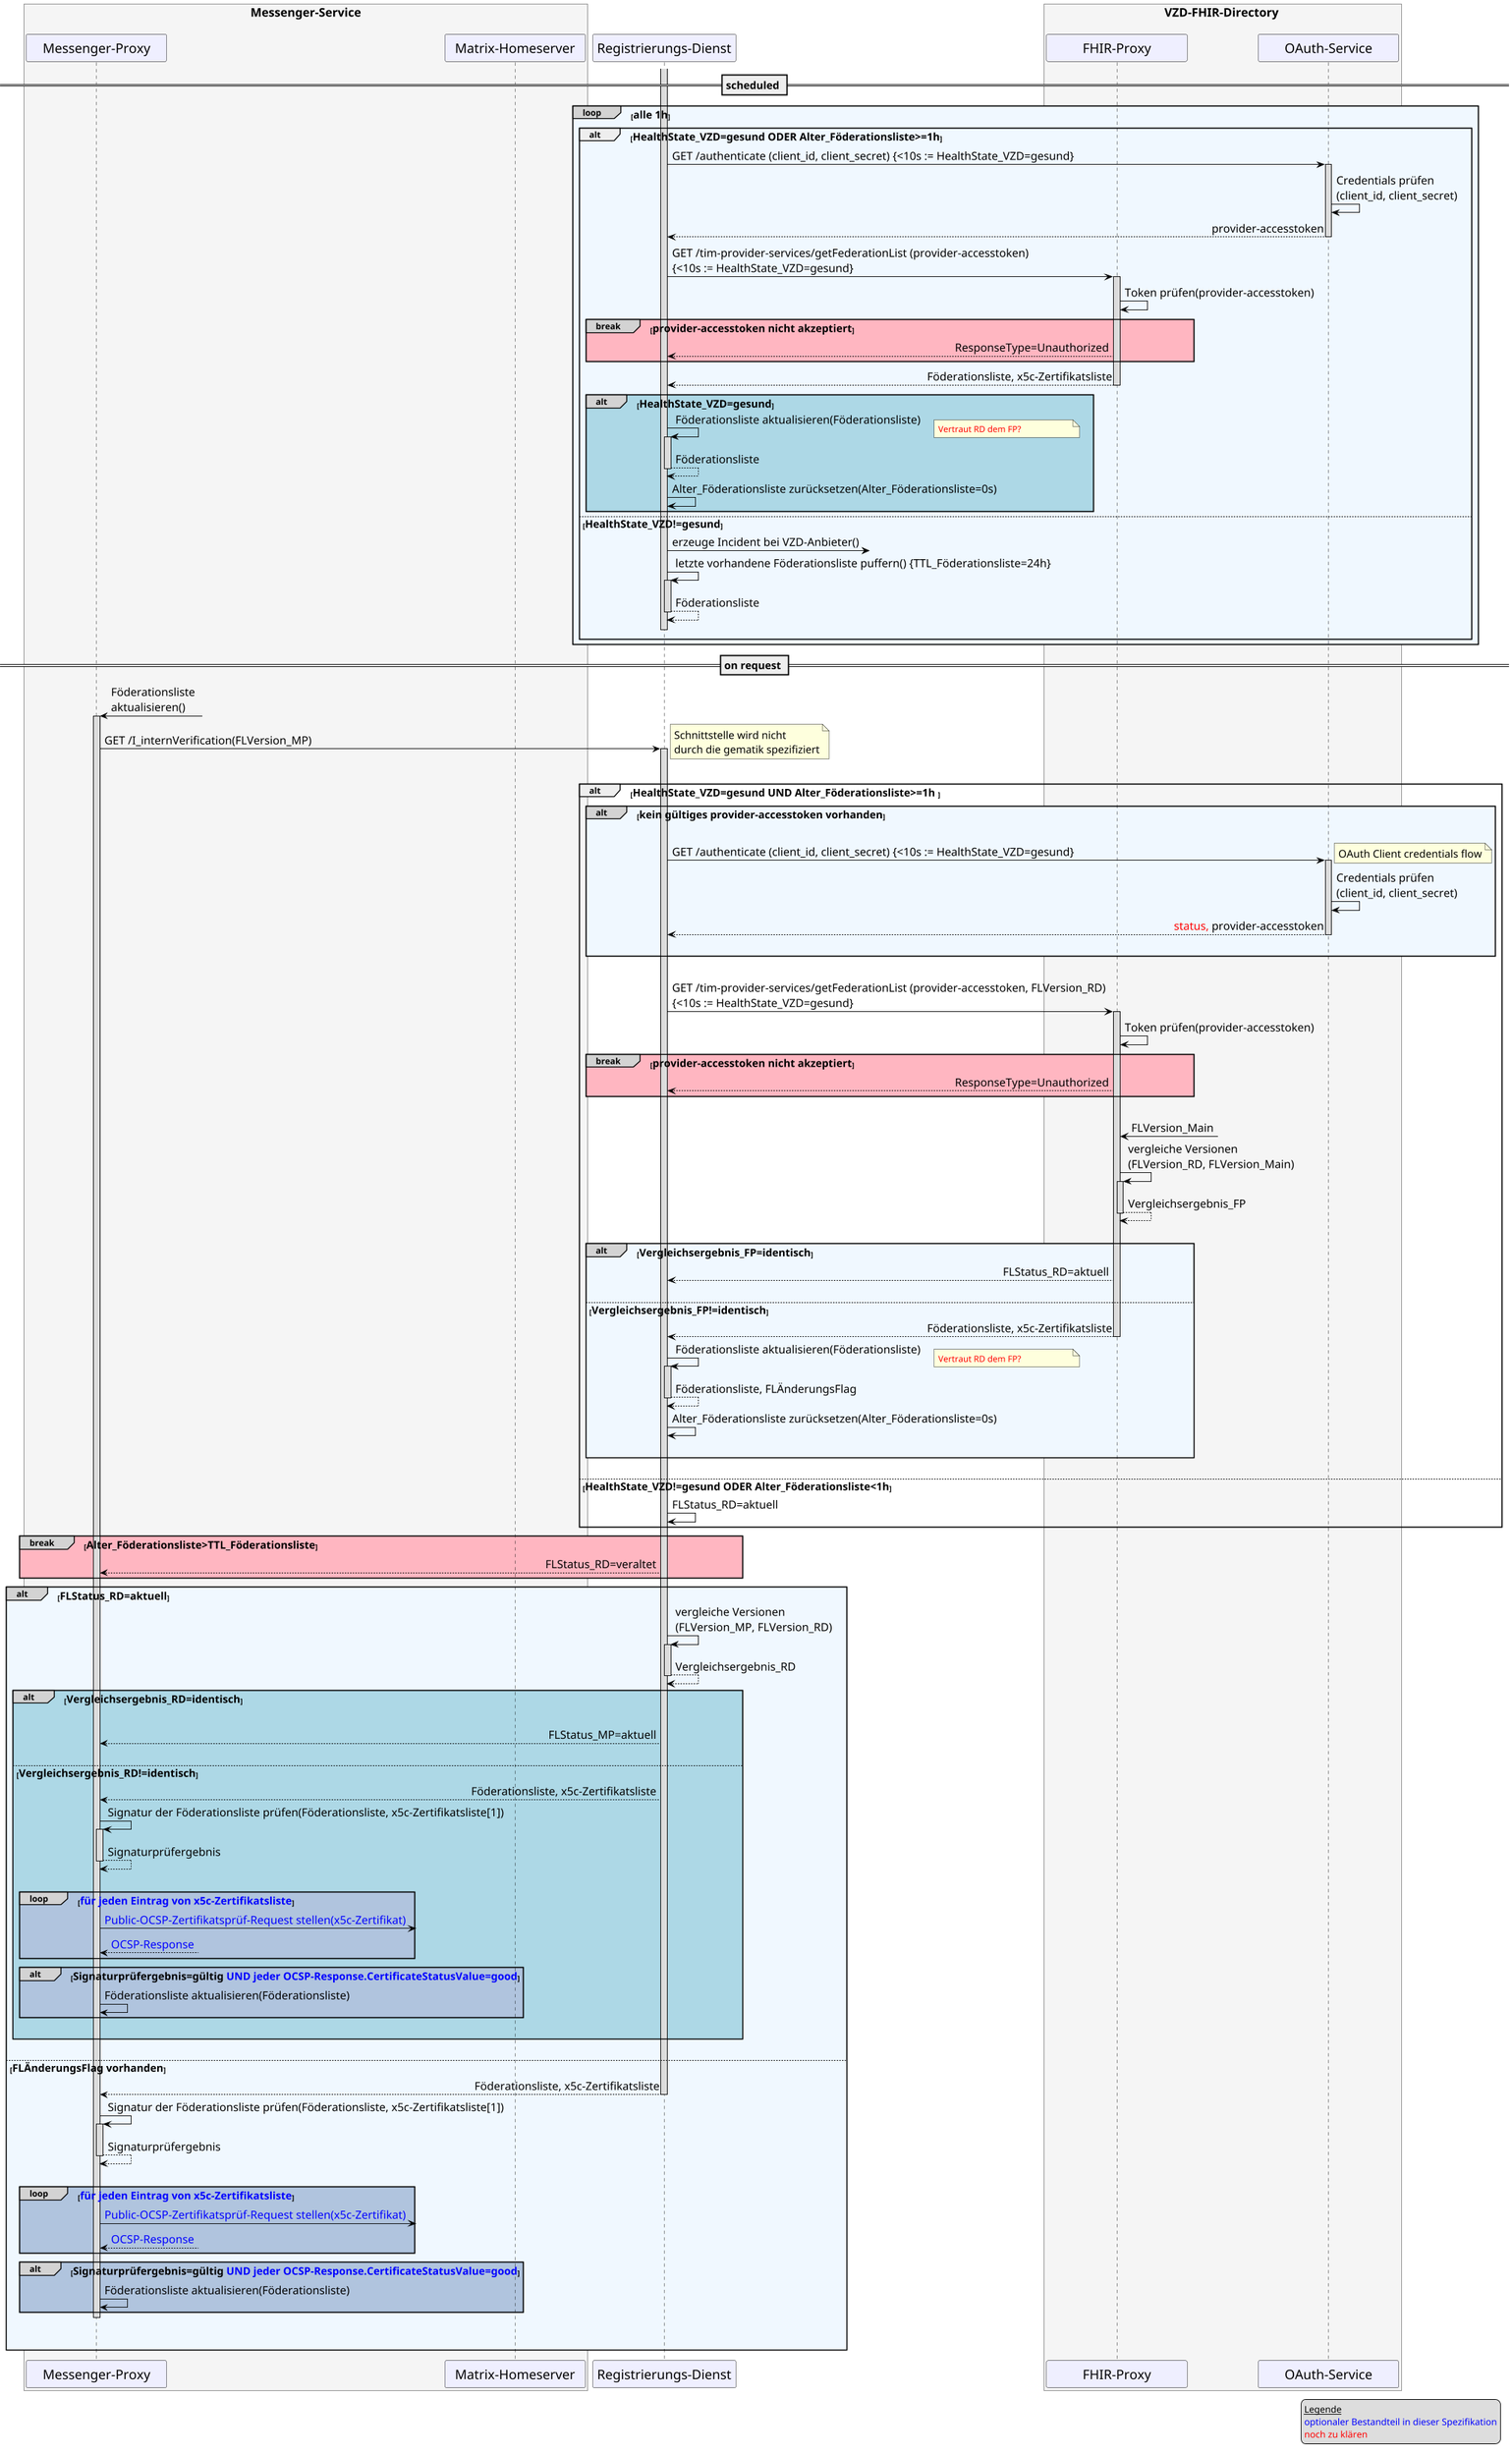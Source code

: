 /' 
# TI-Messenger 1.1
# TI-Messenger-Dienst
# UC - 10064
# Sequence Diagram
# Name: Föderationszugehörigkeit eines Messenger-Service prüfen
'/

@startuml
skinparam sequenceMessageAlign direction
skinparam minClassWidth 200
skinparam BoxPadding 1
skinparam sequenceReferenceHeaderBackgroundColor palegreen
scale max 2048 width

skinparam sequence {
ArrowColor black
ArrowFontSize 17
ActorBorderColor black
LifeLineBorderColor black
LifeLineBackgroundColor Gainsboro

ParticipantBorderColor Motivation
ParticipantBackgroundColor Motivation
ParticipantFontName Impact
ParticipantFontSize 20
ParticipantFontColor black
ParticipantBorderColor Black
ParticipantBackgroundColor MOTIVATION

ActorBackgroundColor Gainsboro
ActorFontColor black
ActorFontSize 20
ActorFontName Aapex
}

box <size:18>Messenger-Service\n #WhiteSmoke
participant MP as "Messenger-Proxy"
participant MH as "Matrix-Homeserver"
end box
participant RD as "Registrierungs-Dienst"
box <size:18>VZD-FHIR-Directory</size> #WhiteSmoke
  participant FP as "FHIR-Proxy"
  participant AS as "OAuth-Service"
end box

legend bottom right
    __Legende__
    <font color=blue>optionaler Bestandteil in dieser Spezifikation</font>
    <font color=red>noch zu klären</font>
endlegend

== <size:16>scheduled</size> ==

loop#LightGrey #AliceBlue <size:16>alle 1h</size>
  alt <size:16>HealthState_VZD=gesund ODER Alter_Föderationsliste>=1h</size>
    activate RD
    RD->AS: GET /authenticate (client_id, client_secret) {<10s := HealthState_VZD=gesund}
      Activate AS
    AS->AS: Credentials prüfen\n(client_id, client_secret)
    AS-->RD: provider-accesstoken 
    Deactivate AS  
    RD->FP++: GET /tim-provider-services/getFederationList (provider-accesstoken)\n{<10s := HealthState_VZD=gesund}
    FP->FP: Token prüfen(provider-accesstoken)
    break#LightGrey #LightPink <size:16>provider-accesstoken nicht akzeptiert</size>
      FP-->RD: ResponseType=Unauthorized
    end 
    return Föderationsliste, x5c-Zertifikatsliste
    alt#LightGrey #LightBlue <size:16>HealthState_VZD=gesund</size>
      RD->RD++: Föderationsliste aktualisieren(Föderationsliste)
      note right: <font color=red>Vertraut RD dem FP?</font>
      return Föderationsliste
      RD->RD: Alter_Föderationsliste zurücksetzen(Alter_Föderationsliste=0s)
    end 
  else <size:16>HealthState_VZD!=gesund</size>
    RD ->?: erzeuge Incident bei VZD-Anbieter()
    RD->RD++: letzte vorhandene Föderationsliste puffern() {TTL_Föderationsliste=24h}
    return Föderationsliste
    RD-[hidden]> RD
    deactivate RD
  end
end

== <size:16>on request</size> ==

MP <-?: Föderationsliste \naktualisieren()
activate MP
MP->RD: GET /I_internVerification(FLVersion_MP) 
note right: <size:16>Schnittstelle wird nicht \n<size:16>durch die gematik spezifiziert</size>
|||
  Activate RD

alt <size:16>HealthState_VZD=gesund UND Alter_Föderationsliste>=1h </size>

  alt#LightGrey #AliceBlue <size:16>kein gültiges provider-accesstoken vorhanden</size>
    |||
    RD->AS: GET /authenticate (client_id, client_secret) {<10s := HealthState_VZD=gesund}
    note right
      <size:16>OAuth Client credentials flow</size>
    end note
      Activate AS
    AS->AS: Credentials prüfen\n(client_id, client_secret)
    AS-->RD: <font color=red>status, </font>provider-accesstoken 
      Deactivate AS  
    |||
  end

  |||
  RD->FP: GET /tim-provider-services/getFederationList (provider-accesstoken, FLVersion_RD)\n{<10s := HealthState_VZD=gesund}
    Activate FP
  FP->FP: Token prüfen(provider-accesstoken)

  break#LightGrey #LightPink <size:16>provider-accesstoken nicht akzeptiert</size>
    FP-->RD: ResponseType=Unauthorized
  end 
  |||
  FP<-?: FLVersion_Main
  FP->FP++: vergleiche Versionen\n(FLVersion_RD, FLVersion_Main)
  return Vergleichsergebnis_FP

|||

  alt#LightGrey #AliceBlue <size:16>Vergleichsergebnis_FP=identisch</size>
    FP-->RD: FLStatus_RD=aktuell
    |||
  else <size:16>Vergleichsergebnis_FP!=identisch</size>
    FP-->RD: Föderationsliste, x5c-Zertifikatsliste
        Deactivate FP
    RD->RD++: Föderationsliste aktualisieren(Föderationsliste)
    note right: <font color=red>Vertraut RD dem FP?</font>
    return Föderationsliste, FLÄnderungsFlag
    RD->RD: Alter_Föderationsliste zurücksetzen(Alter_Föderationsliste=0s)
    |||
  end
  |||

else <size:16>HealthState_VZD!=gesund ODER Alter_Föderationsliste<1h</size>
    RD->RD: FLStatus_RD=aktuell
end

break#LightGrey #LightPink <size:16>Alter_Föderationsliste>TTL_Föderationsliste</size>
RD-->MP: FLStatus_RD=veraltet
end

alt#LightGrey #AliceBlue <size:16>FLStatus_RD=aktuell</size>
    RD->RD++: vergleiche Versionen\n(FLVersion_MP, FLVersion_RD)
    return Vergleichsergebnis_RD
      
      alt#LightGrey #LightBlue <size:16>Vergleichsergebnis_RD=identisch</size>
      ||| 
        RD-->MP: FLStatus_MP=aktuell
          |||
          
      else <size:16>Vergleichsergebnis_RD!=identisch</size>
        RD-->MP: Föderationsliste, x5c-Zertifikatsliste
        MP->MP++: Signatur der Föderationsliste prüfen(Föderationsliste, x5c-Zertifikatsliste[1])
        return Signaturprüfergebnis
        |||
        loop#LightGrey #LightSteelBlue <size:16><font color=blue>für jeden Eintrag von x5c-Zertifikatsliste</font></size>
          MP->?: <font color=blue>Public-OCSP-Zertifikatsprüf-Request stellen(x5c-Zertifikat)</font>
          MP <--?: <font color=blue>OCSP-Response</font>
        end
        alt#LightGrey #LightSteelBlue <size:16>Signaturprüfergebnis=gültig <font color=blue>UND jeder OCSP-Response.CertificateStatusValue=good</font></size>
          MP->MP: Föderationsliste aktualisieren(Föderationsliste)
        end
        |||
      end
    |||
    
    else <size:16>FLÄnderungsFlag vorhanden</size>
      RD-->MP: Föderationsliste, x5c-Zertifikatsliste
        Deactivate RD
        MP->MP++: Signatur der Föderationsliste prüfen(Föderationsliste, x5c-Zertifikatsliste[1])
        return Signaturprüfergebnis
        |||
        loop#LightGrey #LightSteelBlue <size:16><font color=blue>für jeden Eintrag von x5c-Zertifikatsliste</font></size>
          MP->?: <font color=blue>Public-OCSP-Zertifikatsprüf-Request stellen(x5c-Zertifikat)</font>
          MP <--?: <font color=blue>OCSP-Response</font>
        end
        alt#LightGrey #LightSteelBlue <size:16>Signaturprüfergebnis=gültig <font color=blue>UND jeder OCSP-Response.CertificateStatusValue=good</font></size>
          MP->MP: Föderationsliste aktualisieren(Föderationsliste)
        end
        deactivate MP
        |||
    |||
end
@enduml

